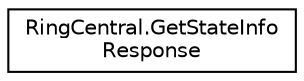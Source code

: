 digraph "Graphical Class Hierarchy"
{
 // LATEX_PDF_SIZE
  edge [fontname="Helvetica",fontsize="10",labelfontname="Helvetica",labelfontsize="10"];
  node [fontname="Helvetica",fontsize="10",shape=record];
  rankdir="LR";
  Node0 [label="RingCentral.GetStateInfo\lResponse",height=0.2,width=0.4,color="black", fillcolor="white", style="filled",URL="$classRingCentral_1_1GetStateInfoResponse.html",tooltip=" "];
}
